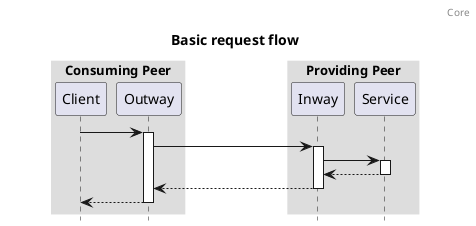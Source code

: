 @startuml

header: Core
title: Basic request flow

box "Consuming Peer"
  participant "Client" as client
  participant "Outway" as outway
end box
box "Providing Peer"
  participant "Inway" as inway
  participant "Service" as service
end box
client -> outway ++
outway -> inway ++
inway -> service ++
service --> inway --
inway --> outway --
outway --> client --

skinparam sequenceBoxBorderColor #transparent
skinparam boxPadding 50
hide footbox
@enduml
